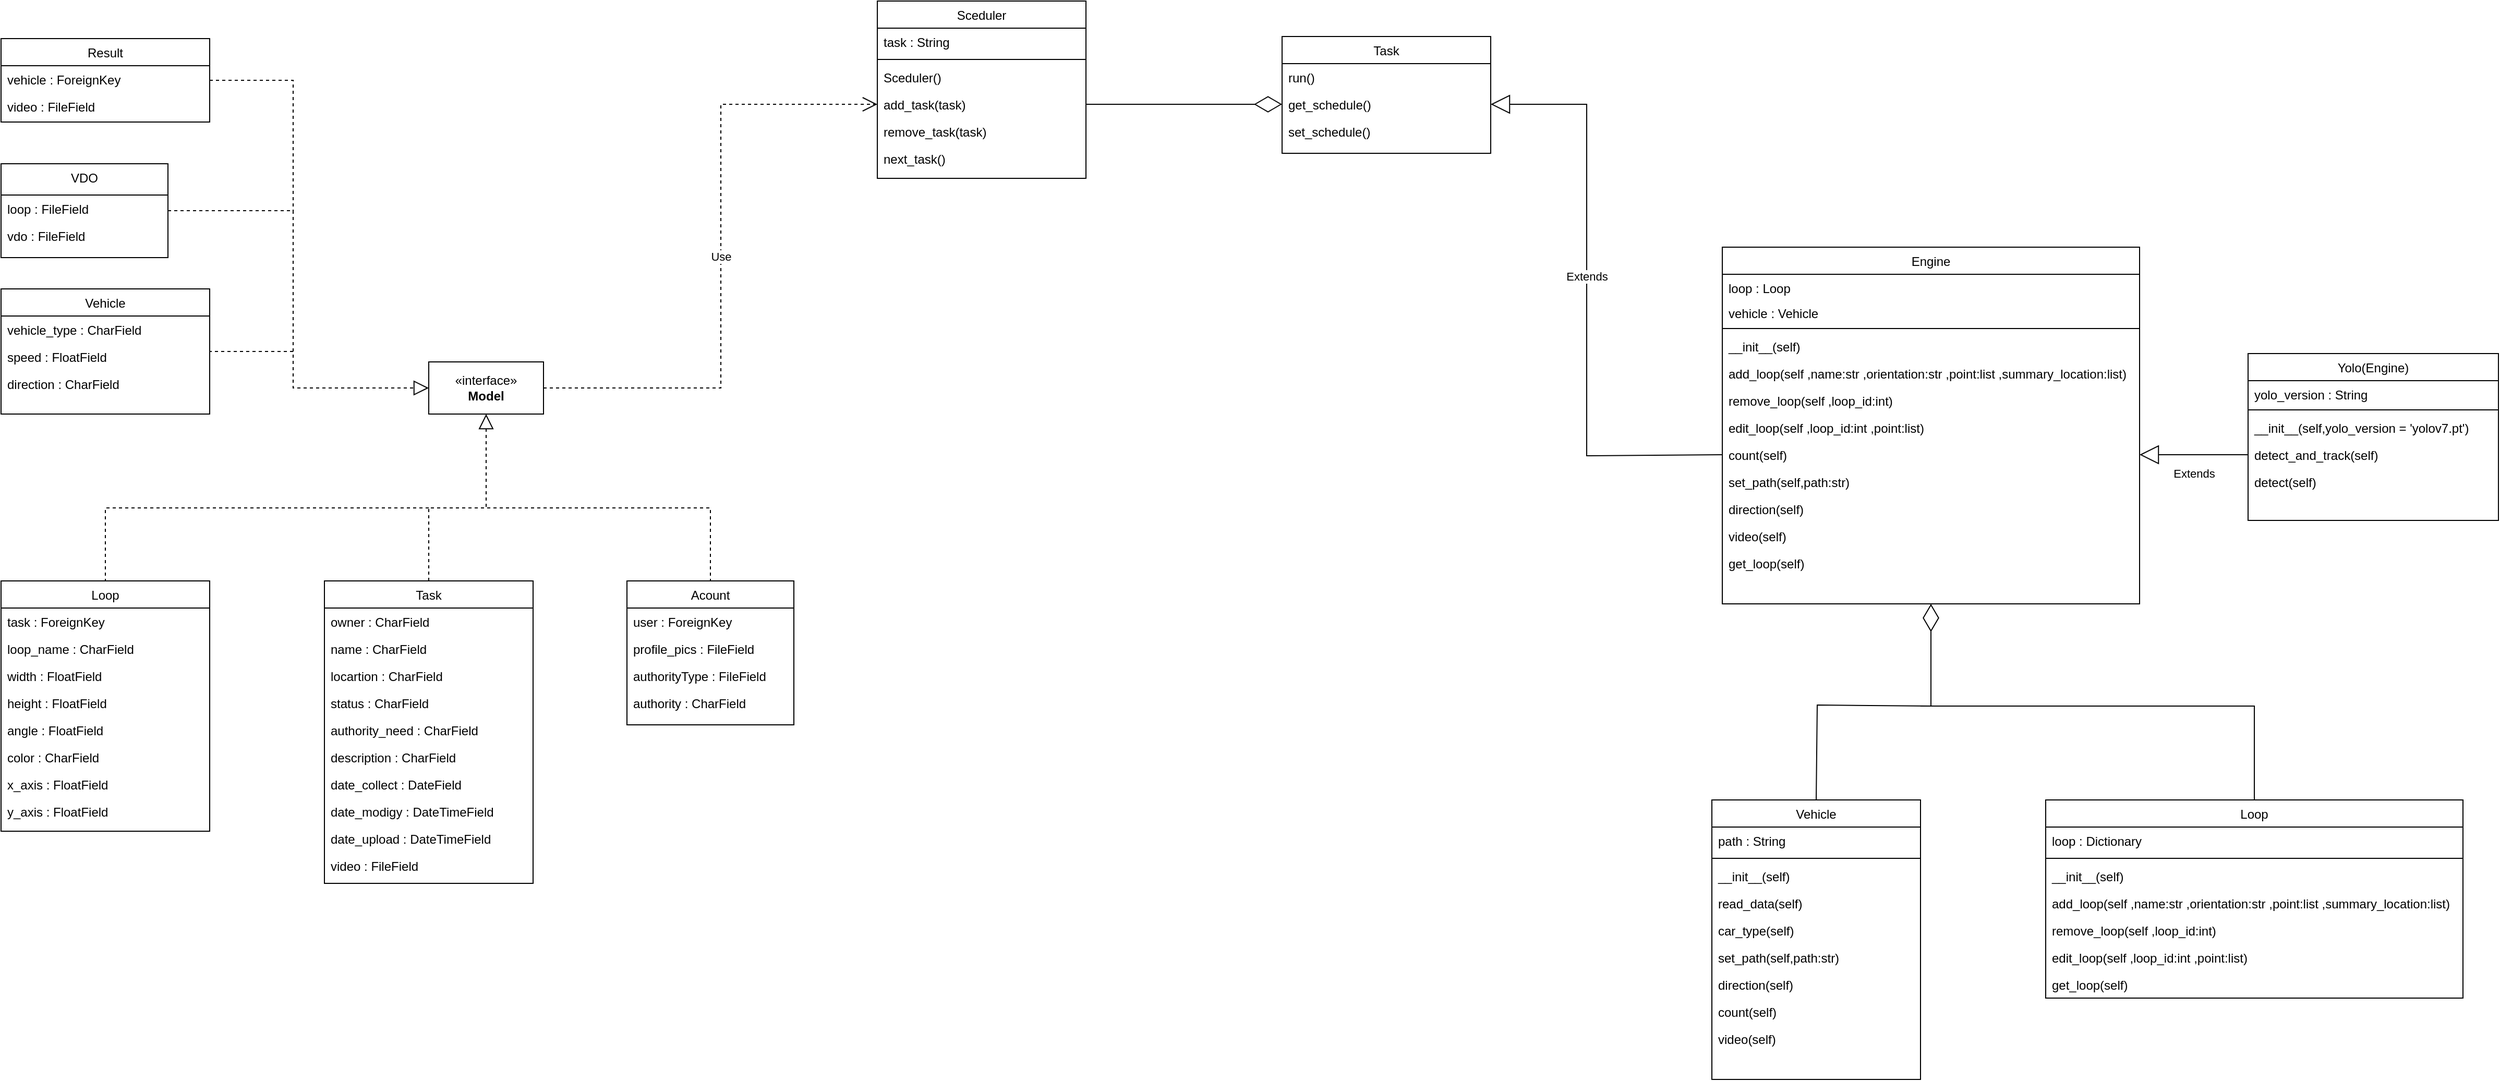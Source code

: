 <mxfile version="20.8.20" type="onedrive"><diagram id="C5RBs43oDa-KdzZeNtuy" name="Page-1"><mxGraphModel grid="0" page="1" gridSize="10" guides="1" tooltips="1" connect="1" arrows="1" fold="1" pageScale="1" pageWidth="827" pageHeight="1169" math="0" shadow="0"><root><mxCell id="WIyWlLk6GJQsqaUBKTNV-0"/><mxCell id="WIyWlLk6GJQsqaUBKTNV-1" parent="WIyWlLk6GJQsqaUBKTNV-0"/><mxCell id="zkfFHV4jXpPFQw0GAbJ--0" value="VDO" style="swimlane;fontStyle=0;align=center;verticalAlign=top;childLayout=stackLayout;horizontal=1;startSize=30;horizontalStack=0;resizeParent=1;resizeLast=0;collapsible=1;marginBottom=0;rounded=0;shadow=0;strokeWidth=1;" vertex="1" parent="WIyWlLk6GJQsqaUBKTNV-1"><mxGeometry x="40" y="200" width="160" height="90" as="geometry"><mxRectangle x="230" y="140" width="160" height="26" as="alternateBounds"/></mxGeometry></mxCell><mxCell id="zkfFHV4jXpPFQw0GAbJ--1" value="loop : FileField" style="text;align=left;verticalAlign=top;spacingLeft=4;spacingRight=4;overflow=hidden;rotatable=0;points=[[0,0.5],[1,0.5]];portConstraint=eastwest;" vertex="1" parent="zkfFHV4jXpPFQw0GAbJ--0"><mxGeometry y="30" width="160" height="26" as="geometry"/></mxCell><mxCell id="zkfFHV4jXpPFQw0GAbJ--2" value="vdo : FileField" style="text;align=left;verticalAlign=top;spacingLeft=4;spacingRight=4;overflow=hidden;rotatable=0;points=[[0,0.5],[1,0.5]];portConstraint=eastwest;rounded=0;shadow=0;html=0;" vertex="1" parent="zkfFHV4jXpPFQw0GAbJ--0"><mxGeometry y="56" width="160" height="26" as="geometry"/></mxCell><mxCell id="zkfFHV4jXpPFQw0GAbJ--6" value="Acount" style="swimlane;fontStyle=0;align=center;verticalAlign=top;childLayout=stackLayout;horizontal=1;startSize=26;horizontalStack=0;resizeParent=1;resizeLast=0;collapsible=1;marginBottom=0;rounded=0;shadow=0;strokeWidth=1;" vertex="1" parent="WIyWlLk6GJQsqaUBKTNV-1"><mxGeometry x="640" y="600" width="160" height="138" as="geometry"><mxRectangle x="130" y="380" width="160" height="26" as="alternateBounds"/></mxGeometry></mxCell><mxCell id="Gx95vsw-3o9qO_8J5K0v-49" value="user : ForeignKey" style="text;align=left;verticalAlign=top;spacingLeft=4;spacingRight=4;overflow=hidden;rotatable=0;points=[[0,0.5],[1,0.5]];portConstraint=eastwest;rounded=0;shadow=0;html=0;" vertex="1" parent="zkfFHV4jXpPFQw0GAbJ--6"><mxGeometry y="26" width="160" height="26" as="geometry"/></mxCell><mxCell id="Gx95vsw-3o9qO_8J5K0v-50" value="profile_pics : FileField" style="text;align=left;verticalAlign=top;spacingLeft=4;spacingRight=4;overflow=hidden;rotatable=0;points=[[0,0.5],[1,0.5]];portConstraint=eastwest;rounded=0;shadow=0;html=0;" vertex="1" parent="zkfFHV4jXpPFQw0GAbJ--6"><mxGeometry y="52" width="160" height="26" as="geometry"/></mxCell><mxCell id="Gx95vsw-3o9qO_8J5K0v-51" value="authorityType : FileField" style="text;align=left;verticalAlign=top;spacingLeft=4;spacingRight=4;overflow=hidden;rotatable=0;points=[[0,0.5],[1,0.5]];portConstraint=eastwest;rounded=0;shadow=0;html=0;" vertex="1" parent="zkfFHV4jXpPFQw0GAbJ--6"><mxGeometry y="78" width="160" height="26" as="geometry"/></mxCell><mxCell id="Gx95vsw-3o9qO_8J5K0v-52" value="authority : CharField" style="text;align=left;verticalAlign=top;spacingLeft=4;spacingRight=4;overflow=hidden;rotatable=0;points=[[0,0.5],[1,0.5]];portConstraint=eastwest;" vertex="1" parent="zkfFHV4jXpPFQw0GAbJ--6"><mxGeometry y="104" width="160" height="26" as="geometry"/></mxCell><mxCell id="zkfFHV4jXpPFQw0GAbJ--17" value="Task" style="swimlane;fontStyle=0;align=center;verticalAlign=top;childLayout=stackLayout;horizontal=1;startSize=26;horizontalStack=0;resizeParent=1;resizeLast=0;collapsible=1;marginBottom=0;rounded=0;shadow=0;strokeWidth=1;" vertex="1" parent="WIyWlLk6GJQsqaUBKTNV-1"><mxGeometry x="350" y="600" width="200" height="290" as="geometry"><mxRectangle x="550" y="140" width="160" height="26" as="alternateBounds"/></mxGeometry></mxCell><mxCell id="zkfFHV4jXpPFQw0GAbJ--18" value="owner : CharField" style="text;align=left;verticalAlign=top;spacingLeft=4;spacingRight=4;overflow=hidden;rotatable=0;points=[[0,0.5],[1,0.5]];portConstraint=eastwest;" vertex="1" parent="zkfFHV4jXpPFQw0GAbJ--17"><mxGeometry y="26" width="200" height="26" as="geometry"/></mxCell><mxCell id="zkfFHV4jXpPFQw0GAbJ--19" value="name : CharField" style="text;align=left;verticalAlign=top;spacingLeft=4;spacingRight=4;overflow=hidden;rotatable=0;points=[[0,0.5],[1,0.5]];portConstraint=eastwest;rounded=0;shadow=0;html=0;" vertex="1" parent="zkfFHV4jXpPFQw0GAbJ--17"><mxGeometry y="52" width="200" height="26" as="geometry"/></mxCell><mxCell id="zkfFHV4jXpPFQw0GAbJ--20" value="locartion : CharField" style="text;align=left;verticalAlign=top;spacingLeft=4;spacingRight=4;overflow=hidden;rotatable=0;points=[[0,0.5],[1,0.5]];portConstraint=eastwest;rounded=0;shadow=0;html=0;" vertex="1" parent="zkfFHV4jXpPFQw0GAbJ--17"><mxGeometry y="78" width="200" height="26" as="geometry"/></mxCell><mxCell id="zkfFHV4jXpPFQw0GAbJ--21" value="status : CharField" style="text;align=left;verticalAlign=top;spacingLeft=4;spacingRight=4;overflow=hidden;rotatable=0;points=[[0,0.5],[1,0.5]];portConstraint=eastwest;rounded=0;shadow=0;html=0;" vertex="1" parent="zkfFHV4jXpPFQw0GAbJ--17"><mxGeometry y="104" width="200" height="26" as="geometry"/></mxCell><mxCell id="zkfFHV4jXpPFQw0GAbJ--22" value="authority_need : CharField" style="text;align=left;verticalAlign=top;spacingLeft=4;spacingRight=4;overflow=hidden;rotatable=0;points=[[0,0.5],[1,0.5]];portConstraint=eastwest;rounded=0;shadow=0;html=0;" vertex="1" parent="zkfFHV4jXpPFQw0GAbJ--17"><mxGeometry y="130" width="200" height="26" as="geometry"/></mxCell><mxCell id="Gx95vsw-3o9qO_8J5K0v-2" value="description : CharField" style="text;align=left;verticalAlign=top;spacingLeft=4;spacingRight=4;overflow=hidden;rotatable=0;points=[[0,0.5],[1,0.5]];portConstraint=eastwest;rounded=0;shadow=0;html=0;" vertex="1" parent="zkfFHV4jXpPFQw0GAbJ--17"><mxGeometry y="156" width="200" height="26" as="geometry"/></mxCell><mxCell id="Gx95vsw-3o9qO_8J5K0v-7" value="date_collect : DateField" style="text;align=left;verticalAlign=top;spacingLeft=4;spacingRight=4;overflow=hidden;rotatable=0;points=[[0,0.5],[1,0.5]];portConstraint=eastwest;rounded=0;shadow=0;html=0;" vertex="1" parent="zkfFHV4jXpPFQw0GAbJ--17"><mxGeometry y="182" width="200" height="26" as="geometry"/></mxCell><mxCell id="Gx95vsw-3o9qO_8J5K0v-8" value="date_modigy : DateTimeField" style="text;align=left;verticalAlign=top;spacingLeft=4;spacingRight=4;overflow=hidden;rotatable=0;points=[[0,0.5],[1,0.5]];portConstraint=eastwest;rounded=0;shadow=0;html=0;" vertex="1" parent="zkfFHV4jXpPFQw0GAbJ--17"><mxGeometry y="208" width="200" height="26" as="geometry"/></mxCell><mxCell id="Gx95vsw-3o9qO_8J5K0v-10" value="date_upload : DateTimeField" style="text;align=left;verticalAlign=top;spacingLeft=4;spacingRight=4;overflow=hidden;rotatable=0;points=[[0,0.5],[1,0.5]];portConstraint=eastwest;rounded=0;shadow=0;html=0;" vertex="1" parent="zkfFHV4jXpPFQw0GAbJ--17"><mxGeometry y="234" width="200" height="26" as="geometry"/></mxCell><mxCell id="Gx95vsw-3o9qO_8J5K0v-11" value="video : FileField" style="text;align=left;verticalAlign=top;spacingLeft=4;spacingRight=4;overflow=hidden;rotatable=0;points=[[0,0.5],[1,0.5]];portConstraint=eastwest;rounded=0;shadow=0;html=0;" vertex="1" parent="zkfFHV4jXpPFQw0GAbJ--17"><mxGeometry y="260" width="200" height="26" as="geometry"/></mxCell><mxCell id="Gx95vsw-3o9qO_8J5K0v-12" value="Vehicle" style="swimlane;fontStyle=0;align=center;verticalAlign=top;childLayout=stackLayout;horizontal=1;startSize=26;horizontalStack=0;resizeParent=1;resizeLast=0;collapsible=1;marginBottom=0;rounded=0;shadow=0;strokeWidth=1;" vertex="1" parent="WIyWlLk6GJQsqaUBKTNV-1"><mxGeometry x="40" y="320" width="200" height="120" as="geometry"><mxRectangle x="550" y="140" width="160" height="26" as="alternateBounds"/></mxGeometry></mxCell><mxCell id="Gx95vsw-3o9qO_8J5K0v-13" value="vehicle_type : CharField" style="text;align=left;verticalAlign=top;spacingLeft=4;spacingRight=4;overflow=hidden;rotatable=0;points=[[0,0.5],[1,0.5]];portConstraint=eastwest;" vertex="1" parent="Gx95vsw-3o9qO_8J5K0v-12"><mxGeometry y="26" width="200" height="26" as="geometry"/></mxCell><mxCell id="Gx95vsw-3o9qO_8J5K0v-14" value="speed : FloatField" style="text;align=left;verticalAlign=top;spacingLeft=4;spacingRight=4;overflow=hidden;rotatable=0;points=[[0,0.5],[1,0.5]];portConstraint=eastwest;rounded=0;shadow=0;html=0;" vertex="1" parent="Gx95vsw-3o9qO_8J5K0v-12"><mxGeometry y="52" width="200" height="26" as="geometry"/></mxCell><mxCell id="Gx95vsw-3o9qO_8J5K0v-23" value="direction : CharField" style="text;align=left;verticalAlign=top;spacingLeft=4;spacingRight=4;overflow=hidden;rotatable=0;points=[[0,0.5],[1,0.5]];portConstraint=eastwest;rounded=0;shadow=0;html=0;" vertex="1" parent="Gx95vsw-3o9qO_8J5K0v-12"><mxGeometry y="78" width="200" height="26" as="geometry"/></mxCell><mxCell id="Gx95vsw-3o9qO_8J5K0v-25" value="Result" style="swimlane;fontStyle=0;align=center;verticalAlign=top;childLayout=stackLayout;horizontal=1;startSize=26;horizontalStack=0;resizeParent=1;resizeLast=0;collapsible=1;marginBottom=0;rounded=0;shadow=0;strokeWidth=1;" vertex="1" parent="WIyWlLk6GJQsqaUBKTNV-1"><mxGeometry x="40" y="80" width="200" height="80" as="geometry"><mxRectangle x="550" y="140" width="160" height="26" as="alternateBounds"/></mxGeometry></mxCell><mxCell id="Gx95vsw-3o9qO_8J5K0v-27" value="vehicle : ForeignKey" style="text;align=left;verticalAlign=top;spacingLeft=4;spacingRight=4;overflow=hidden;rotatable=0;points=[[0,0.5],[1,0.5]];portConstraint=eastwest;rounded=0;shadow=0;html=0;" vertex="1" parent="Gx95vsw-3o9qO_8J5K0v-25"><mxGeometry y="26" width="200" height="26" as="geometry"/></mxCell><mxCell id="Gx95vsw-3o9qO_8J5K0v-29" value="video : FileField" style="text;align=left;verticalAlign=top;spacingLeft=4;spacingRight=4;overflow=hidden;rotatable=0;points=[[0,0.5],[1,0.5]];portConstraint=eastwest;rounded=0;shadow=0;html=0;" vertex="1" parent="Gx95vsw-3o9qO_8J5K0v-25"><mxGeometry y="52" width="200" height="26" as="geometry"/></mxCell><mxCell id="Gx95vsw-3o9qO_8J5K0v-30" value="Loop" style="swimlane;fontStyle=0;align=center;verticalAlign=top;childLayout=stackLayout;horizontal=1;startSize=26;horizontalStack=0;resizeParent=1;resizeLast=0;collapsible=1;marginBottom=0;rounded=0;shadow=0;strokeWidth=1;" vertex="1" parent="WIyWlLk6GJQsqaUBKTNV-1"><mxGeometry x="40" y="600" width="200" height="240" as="geometry"><mxRectangle x="550" y="140" width="160" height="26" as="alternateBounds"/></mxGeometry></mxCell><mxCell id="Gx95vsw-3o9qO_8J5K0v-41" value="task : ForeignKey" style="text;align=left;verticalAlign=top;spacingLeft=4;spacingRight=4;overflow=hidden;rotatable=0;points=[[0,0.5],[1,0.5]];portConstraint=eastwest;rounded=0;shadow=0;html=0;" vertex="1" parent="Gx95vsw-3o9qO_8J5K0v-30"><mxGeometry y="26" width="200" height="26" as="geometry"/></mxCell><mxCell id="Gx95vsw-3o9qO_8J5K0v-42" value="loop_name : CharField" style="text;align=left;verticalAlign=top;spacingLeft=4;spacingRight=4;overflow=hidden;rotatable=0;points=[[0,0.5],[1,0.5]];portConstraint=eastwest;" vertex="1" parent="Gx95vsw-3o9qO_8J5K0v-30"><mxGeometry y="52" width="200" height="26" as="geometry"/></mxCell><mxCell id="Gx95vsw-3o9qO_8J5K0v-43" value="width : FloatField" style="text;align=left;verticalAlign=top;spacingLeft=4;spacingRight=4;overflow=hidden;rotatable=0;points=[[0,0.5],[1,0.5]];portConstraint=eastwest;rounded=0;shadow=0;html=0;" vertex="1" parent="Gx95vsw-3o9qO_8J5K0v-30"><mxGeometry y="78" width="200" height="26" as="geometry"/></mxCell><mxCell id="Gx95vsw-3o9qO_8J5K0v-44" value="height : FloatField" style="text;align=left;verticalAlign=top;spacingLeft=4;spacingRight=4;overflow=hidden;rotatable=0;points=[[0,0.5],[1,0.5]];portConstraint=eastwest;rounded=0;shadow=0;html=0;" vertex="1" parent="Gx95vsw-3o9qO_8J5K0v-30"><mxGeometry y="104" width="200" height="26" as="geometry"/></mxCell><mxCell id="Gx95vsw-3o9qO_8J5K0v-45" value="angle : FloatField" style="text;align=left;verticalAlign=top;spacingLeft=4;spacingRight=4;overflow=hidden;rotatable=0;points=[[0,0.5],[1,0.5]];portConstraint=eastwest;rounded=0;shadow=0;html=0;" vertex="1" parent="Gx95vsw-3o9qO_8J5K0v-30"><mxGeometry y="130" width="200" height="26" as="geometry"/></mxCell><mxCell id="Gx95vsw-3o9qO_8J5K0v-46" value="color : CharField" style="text;align=left;verticalAlign=top;spacingLeft=4;spacingRight=4;overflow=hidden;rotatable=0;points=[[0,0.5],[1,0.5]];portConstraint=eastwest;" vertex="1" parent="Gx95vsw-3o9qO_8J5K0v-30"><mxGeometry y="156" width="200" height="26" as="geometry"/></mxCell><mxCell id="Gx95vsw-3o9qO_8J5K0v-47" value="x_axis : FloatField" style="text;align=left;verticalAlign=top;spacingLeft=4;spacingRight=4;overflow=hidden;rotatable=0;points=[[0,0.5],[1,0.5]];portConstraint=eastwest;rounded=0;shadow=0;html=0;" vertex="1" parent="Gx95vsw-3o9qO_8J5K0v-30"><mxGeometry y="182" width="200" height="26" as="geometry"/></mxCell><mxCell id="Gx95vsw-3o9qO_8J5K0v-48" value="y_axis : FloatField" style="text;align=left;verticalAlign=top;spacingLeft=4;spacingRight=4;overflow=hidden;rotatable=0;points=[[0,0.5],[1,0.5]];portConstraint=eastwest;rounded=0;shadow=0;html=0;" vertex="1" parent="Gx95vsw-3o9qO_8J5K0v-30"><mxGeometry y="208" width="200" height="26" as="geometry"/></mxCell><mxCell id="Gx95vsw-3o9qO_8J5K0v-53" value="Vehicle" style="swimlane;fontStyle=0;align=center;verticalAlign=top;childLayout=stackLayout;horizontal=1;startSize=26;horizontalStack=0;resizeParent=1;resizeLast=0;collapsible=1;marginBottom=0;rounded=0;shadow=0;strokeWidth=1;" vertex="1" parent="WIyWlLk6GJQsqaUBKTNV-1"><mxGeometry x="1680" y="810" width="200" height="268" as="geometry"><mxRectangle x="550" y="140" width="160" height="26" as="alternateBounds"/></mxGeometry></mxCell><mxCell id="Gx95vsw-3o9qO_8J5K0v-54" value="path : String" style="text;align=left;verticalAlign=top;spacingLeft=4;spacingRight=4;overflow=hidden;rotatable=0;points=[[0,0.5],[1,0.5]];portConstraint=eastwest;" vertex="1" parent="Gx95vsw-3o9qO_8J5K0v-53"><mxGeometry y="26" width="200" height="26" as="geometry"/></mxCell><mxCell id="Gx95vsw-3o9qO_8J5K0v-86" value="" style="line;strokeWidth=1;fillColor=none;align=left;verticalAlign=middle;spacingTop=-1;spacingLeft=3;spacingRight=3;rotatable=0;labelPosition=right;points=[];portConstraint=eastwest;strokeColor=inherit;" vertex="1" parent="Gx95vsw-3o9qO_8J5K0v-53"><mxGeometry y="52" width="200" height="8" as="geometry"/></mxCell><mxCell id="Gx95vsw-3o9qO_8J5K0v-113" value="__init__(self)" style="text;align=left;verticalAlign=top;spacingLeft=4;spacingRight=4;overflow=hidden;rotatable=0;points=[[0,0.5],[1,0.5]];portConstraint=eastwest;" vertex="1" parent="Gx95vsw-3o9qO_8J5K0v-53"><mxGeometry y="60" width="200" height="26" as="geometry"/></mxCell><mxCell id="Gx95vsw-3o9qO_8J5K0v-55" value="read_data(self)" style="text;align=left;verticalAlign=top;spacingLeft=4;spacingRight=4;overflow=hidden;rotatable=0;points=[[0,0.5],[1,0.5]];portConstraint=eastwest;rounded=0;shadow=0;html=0;" vertex="1" parent="Gx95vsw-3o9qO_8J5K0v-53"><mxGeometry y="86" width="200" height="26" as="geometry"/></mxCell><mxCell id="Gx95vsw-3o9qO_8J5K0v-56" value="car_type(self)" style="text;align=left;verticalAlign=top;spacingLeft=4;spacingRight=4;overflow=hidden;rotatable=0;points=[[0,0.5],[1,0.5]];portConstraint=eastwest;rounded=0;shadow=0;html=0;" vertex="1" parent="Gx95vsw-3o9qO_8J5K0v-53"><mxGeometry y="112" width="200" height="26" as="geometry"/></mxCell><mxCell id="Gx95vsw-3o9qO_8J5K0v-57" value="set_path(self,path:str)" style="text;align=left;verticalAlign=top;spacingLeft=4;spacingRight=4;overflow=hidden;rotatable=0;points=[[0,0.5],[1,0.5]];portConstraint=eastwest;rounded=0;shadow=0;html=0;" vertex="1" parent="Gx95vsw-3o9qO_8J5K0v-53"><mxGeometry y="138" width="200" height="26" as="geometry"/></mxCell><mxCell id="Gx95vsw-3o9qO_8J5K0v-58" value="direction(self)" style="text;align=left;verticalAlign=top;spacingLeft=4;spacingRight=4;overflow=hidden;rotatable=0;points=[[0,0.5],[1,0.5]];portConstraint=eastwest;rounded=0;shadow=0;html=0;" vertex="1" parent="Gx95vsw-3o9qO_8J5K0v-53"><mxGeometry y="164" width="200" height="26" as="geometry"/></mxCell><mxCell id="Gx95vsw-3o9qO_8J5K0v-59" value="count(self)" style="text;align=left;verticalAlign=top;spacingLeft=4;spacingRight=4;overflow=hidden;rotatable=0;points=[[0,0.5],[1,0.5]];portConstraint=eastwest;rounded=0;shadow=0;html=0;" vertex="1" parent="Gx95vsw-3o9qO_8J5K0v-53"><mxGeometry y="190" width="200" height="26" as="geometry"/></mxCell><mxCell id="Gx95vsw-3o9qO_8J5K0v-60" value="video(self)" style="text;align=left;verticalAlign=top;spacingLeft=4;spacingRight=4;overflow=hidden;rotatable=0;points=[[0,0.5],[1,0.5]];portConstraint=eastwest;rounded=0;shadow=0;html=0;" vertex="1" parent="Gx95vsw-3o9qO_8J5K0v-53"><mxGeometry y="216" width="200" height="26" as="geometry"/></mxCell><mxCell id="Gx95vsw-3o9qO_8J5K0v-61" value="Yolo(Engine)" style="swimlane;fontStyle=0;align=center;verticalAlign=top;childLayout=stackLayout;horizontal=1;startSize=26;horizontalStack=0;resizeParent=1;resizeLast=0;collapsible=1;marginBottom=0;rounded=0;shadow=0;strokeWidth=1;" vertex="1" parent="WIyWlLk6GJQsqaUBKTNV-1"><mxGeometry x="2194" y="382" width="240" height="160" as="geometry"><mxRectangle x="550" y="140" width="160" height="26" as="alternateBounds"/></mxGeometry></mxCell><mxCell id="Gx95vsw-3o9qO_8J5K0v-62" value="yolo_version : String" style="text;align=left;verticalAlign=top;spacingLeft=4;spacingRight=4;overflow=hidden;rotatable=0;points=[[0,0.5],[1,0.5]];portConstraint=eastwest;" vertex="1" parent="Gx95vsw-3o9qO_8J5K0v-61"><mxGeometry y="26" width="240" height="24" as="geometry"/></mxCell><mxCell id="Gx95vsw-3o9qO_8J5K0v-90" value="" style="line;strokeWidth=1;fillColor=none;align=left;verticalAlign=middle;spacingTop=-1;spacingLeft=3;spacingRight=3;rotatable=0;labelPosition=right;points=[];portConstraint=eastwest;strokeColor=inherit;" vertex="1" parent="Gx95vsw-3o9qO_8J5K0v-61"><mxGeometry y="50" width="240" height="8" as="geometry"/></mxCell><mxCell id="Gx95vsw-3o9qO_8J5K0v-114" value="__init__(self,yolo_version = 'yolov7.pt')" style="text;align=left;verticalAlign=top;spacingLeft=4;spacingRight=4;overflow=hidden;rotatable=0;points=[[0,0.5],[1,0.5]];portConstraint=eastwest;" vertex="1" parent="Gx95vsw-3o9qO_8J5K0v-61"><mxGeometry y="58" width="240" height="26" as="geometry"/></mxCell><mxCell id="Gx95vsw-3o9qO_8J5K0v-63" value="detect_and_track(self)" style="text;align=left;verticalAlign=top;spacingLeft=4;spacingRight=4;overflow=hidden;rotatable=0;points=[[0,0.5],[1,0.5]];portConstraint=eastwest;rounded=0;shadow=0;html=0;" vertex="1" parent="Gx95vsw-3o9qO_8J5K0v-61"><mxGeometry y="84" width="240" height="26" as="geometry"/></mxCell><mxCell id="Gx95vsw-3o9qO_8J5K0v-64" value="detect(self)" style="text;align=left;verticalAlign=top;spacingLeft=4;spacingRight=4;overflow=hidden;rotatable=0;points=[[0,0.5],[1,0.5]];portConstraint=eastwest;rounded=0;shadow=0;html=0;" vertex="1" parent="Gx95vsw-3o9qO_8J5K0v-61"><mxGeometry y="110" width="240" height="26" as="geometry"/></mxCell><mxCell id="Gx95vsw-3o9qO_8J5K0v-65" value="Loop" style="swimlane;fontStyle=0;align=center;verticalAlign=top;childLayout=stackLayout;horizontal=1;startSize=26;horizontalStack=0;resizeParent=1;resizeLast=0;collapsible=1;marginBottom=0;rounded=0;shadow=0;strokeWidth=1;" vertex="1" parent="WIyWlLk6GJQsqaUBKTNV-1"><mxGeometry x="2000" y="810" width="400" height="190" as="geometry"><mxRectangle x="550" y="140" width="160" height="26" as="alternateBounds"/></mxGeometry></mxCell><mxCell id="Gx95vsw-3o9qO_8J5K0v-66" value="loop : Dictionary" style="text;align=left;verticalAlign=top;spacingLeft=4;spacingRight=4;overflow=hidden;rotatable=0;points=[[0,0.5],[1,0.5]];portConstraint=eastwest;" vertex="1" parent="Gx95vsw-3o9qO_8J5K0v-65"><mxGeometry y="26" width="400" height="26" as="geometry"/></mxCell><mxCell id="Gx95vsw-3o9qO_8J5K0v-88" value="" style="line;strokeWidth=1;fillColor=none;align=left;verticalAlign=middle;spacingTop=-1;spacingLeft=3;spacingRight=3;rotatable=0;labelPosition=right;points=[];portConstraint=eastwest;strokeColor=inherit;" vertex="1" parent="Gx95vsw-3o9qO_8J5K0v-65"><mxGeometry y="52" width="400" height="8" as="geometry"/></mxCell><mxCell id="Gx95vsw-3o9qO_8J5K0v-89" value="__init__(self)" style="text;align=left;verticalAlign=top;spacingLeft=4;spacingRight=4;overflow=hidden;rotatable=0;points=[[0,0.5],[1,0.5]];portConstraint=eastwest;" vertex="1" parent="Gx95vsw-3o9qO_8J5K0v-65"><mxGeometry y="60" width="400" height="26" as="geometry"/></mxCell><mxCell id="Gx95vsw-3o9qO_8J5K0v-67" value="add_loop(self ,name:str ,orientation:str ,point:list ,summary_location:list)" style="text;align=left;verticalAlign=top;spacingLeft=4;spacingRight=4;overflow=hidden;rotatable=0;points=[[0,0.5],[1,0.5]];portConstraint=eastwest;rounded=0;shadow=0;html=0;" vertex="1" parent="Gx95vsw-3o9qO_8J5K0v-65"><mxGeometry y="86" width="400" height="26" as="geometry"/></mxCell><mxCell id="Gx95vsw-3o9qO_8J5K0v-68" value="remove_loop(self ,loop_id:int)" style="text;align=left;verticalAlign=top;spacingLeft=4;spacingRight=4;overflow=hidden;rotatable=0;points=[[0,0.5],[1,0.5]];portConstraint=eastwest;rounded=0;shadow=0;html=0;" vertex="1" parent="Gx95vsw-3o9qO_8J5K0v-65"><mxGeometry y="112" width="400" height="26" as="geometry"/></mxCell><mxCell id="Gx95vsw-3o9qO_8J5K0v-69" value="edit_loop(self ,loop_id:int ,point:list)" style="text;align=left;verticalAlign=top;spacingLeft=4;spacingRight=4;overflow=hidden;rotatable=0;points=[[0,0.5],[1,0.5]];portConstraint=eastwest;rounded=0;shadow=0;html=0;" vertex="1" parent="Gx95vsw-3o9qO_8J5K0v-65"><mxGeometry y="138" width="400" height="26" as="geometry"/></mxCell><mxCell id="Gx95vsw-3o9qO_8J5K0v-70" value="get_loop(self)" style="text;align=left;verticalAlign=top;spacingLeft=4;spacingRight=4;overflow=hidden;rotatable=0;points=[[0,0.5],[1,0.5]];portConstraint=eastwest;rounded=0;shadow=0;html=0;" vertex="1" parent="Gx95vsw-3o9qO_8J5K0v-65"><mxGeometry y="164" width="400" height="26" as="geometry"/></mxCell><mxCell id="Gx95vsw-3o9qO_8J5K0v-73" value="Engine" style="swimlane;fontStyle=0;align=center;verticalAlign=top;childLayout=stackLayout;horizontal=1;startSize=26;horizontalStack=0;resizeParent=1;resizeLast=0;collapsible=1;marginBottom=0;rounded=0;shadow=0;strokeWidth=1;" vertex="1" parent="WIyWlLk6GJQsqaUBKTNV-1"><mxGeometry x="1690" y="280" width="400" height="342" as="geometry"><mxRectangle x="550" y="140" width="160" height="26" as="alternateBounds"/></mxGeometry></mxCell><mxCell id="Gx95vsw-3o9qO_8J5K0v-93" value="loop : Loop" style="text;align=left;verticalAlign=top;spacingLeft=4;spacingRight=4;overflow=hidden;rotatable=0;points=[[0,0.5],[1,0.5]];portConstraint=eastwest;" vertex="1" parent="Gx95vsw-3o9qO_8J5K0v-73"><mxGeometry y="26" width="400" height="24" as="geometry"/></mxCell><mxCell id="Gx95vsw-3o9qO_8J5K0v-94" value="vehicle : Vehicle" style="text;align=left;verticalAlign=top;spacingLeft=4;spacingRight=4;overflow=hidden;rotatable=0;points=[[0,0.5],[1,0.5]];portConstraint=eastwest;" vertex="1" parent="Gx95vsw-3o9qO_8J5K0v-73"><mxGeometry y="50" width="400" height="24" as="geometry"/></mxCell><mxCell id="Gx95vsw-3o9qO_8J5K0v-95" value="" style="line;strokeWidth=1;fillColor=none;align=left;verticalAlign=middle;spacingTop=-1;spacingLeft=3;spacingRight=3;rotatable=0;labelPosition=right;points=[];portConstraint=eastwest;strokeColor=inherit;" vertex="1" parent="Gx95vsw-3o9qO_8J5K0v-73"><mxGeometry y="74" width="400" height="8" as="geometry"/></mxCell><mxCell id="Gx95vsw-3o9qO_8J5K0v-112" value="__init__(self)" style="text;align=left;verticalAlign=top;spacingLeft=4;spacingRight=4;overflow=hidden;rotatable=0;points=[[0,0.5],[1,0.5]];portConstraint=eastwest;" vertex="1" parent="Gx95vsw-3o9qO_8J5K0v-73"><mxGeometry y="82" width="400" height="26" as="geometry"/></mxCell><mxCell id="Gx95vsw-3o9qO_8J5K0v-81" value="add_loop(self ,name:str ,orientation:str ,point:list ,summary_location:list)" style="text;align=left;verticalAlign=top;spacingLeft=4;spacingRight=4;overflow=hidden;rotatable=0;points=[[0,0.5],[1,0.5]];portConstraint=eastwest;rounded=0;shadow=0;html=0;" vertex="1" parent="Gx95vsw-3o9qO_8J5K0v-73"><mxGeometry y="108" width="400" height="26" as="geometry"/></mxCell><mxCell id="Gx95vsw-3o9qO_8J5K0v-82" value="remove_loop(self ,loop_id:int)" style="text;align=left;verticalAlign=top;spacingLeft=4;spacingRight=4;overflow=hidden;rotatable=0;points=[[0,0.5],[1,0.5]];portConstraint=eastwest;rounded=0;shadow=0;html=0;" vertex="1" parent="Gx95vsw-3o9qO_8J5K0v-73"><mxGeometry y="134" width="400" height="26" as="geometry"/></mxCell><mxCell id="Gx95vsw-3o9qO_8J5K0v-83" value="edit_loop(self ,loop_id:int ,point:list)" style="text;align=left;verticalAlign=top;spacingLeft=4;spacingRight=4;overflow=hidden;rotatable=0;points=[[0,0.5],[1,0.5]];portConstraint=eastwest;rounded=0;shadow=0;html=0;" vertex="1" parent="Gx95vsw-3o9qO_8J5K0v-73"><mxGeometry y="160" width="400" height="26" as="geometry"/></mxCell><mxCell id="Gx95vsw-3o9qO_8J5K0v-75" value="count(self)" style="text;align=left;verticalAlign=top;spacingLeft=4;spacingRight=4;overflow=hidden;rotatable=0;points=[[0,0.5],[1,0.5]];portConstraint=eastwest;rounded=0;shadow=0;html=0;" vertex="1" parent="Gx95vsw-3o9qO_8J5K0v-73"><mxGeometry y="186" width="400" height="26" as="geometry"/></mxCell><mxCell id="Gx95vsw-3o9qO_8J5K0v-77" value="set_path(self,path:str)" style="text;align=left;verticalAlign=top;spacingLeft=4;spacingRight=4;overflow=hidden;rotatable=0;points=[[0,0.5],[1,0.5]];portConstraint=eastwest;rounded=0;shadow=0;html=0;" vertex="1" parent="Gx95vsw-3o9qO_8J5K0v-73"><mxGeometry y="212" width="400" height="26" as="geometry"/></mxCell><mxCell id="Gx95vsw-3o9qO_8J5K0v-78" value="direction(self)" style="text;align=left;verticalAlign=top;spacingLeft=4;spacingRight=4;overflow=hidden;rotatable=0;points=[[0,0.5],[1,0.5]];portConstraint=eastwest;rounded=0;shadow=0;html=0;" vertex="1" parent="Gx95vsw-3o9qO_8J5K0v-73"><mxGeometry y="238" width="400" height="26" as="geometry"/></mxCell><mxCell id="Gx95vsw-3o9qO_8J5K0v-80" value="video(self)" style="text;align=left;verticalAlign=top;spacingLeft=4;spacingRight=4;overflow=hidden;rotatable=0;points=[[0,0.5],[1,0.5]];portConstraint=eastwest;rounded=0;shadow=0;html=0;" vertex="1" parent="Gx95vsw-3o9qO_8J5K0v-73"><mxGeometry y="264" width="400" height="26" as="geometry"/></mxCell><mxCell id="Gx95vsw-3o9qO_8J5K0v-84" value="get_loop(self)" style="text;align=left;verticalAlign=top;spacingLeft=4;spacingRight=4;overflow=hidden;rotatable=0;points=[[0,0.5],[1,0.5]];portConstraint=eastwest;rounded=0;shadow=0;html=0;" vertex="1" parent="Gx95vsw-3o9qO_8J5K0v-73"><mxGeometry y="290" width="400" height="26" as="geometry"/></mxCell><mxCell id="Gx95vsw-3o9qO_8J5K0v-96" value="Task" style="swimlane;fontStyle=0;align=center;verticalAlign=top;childLayout=stackLayout;horizontal=1;startSize=26;horizontalStack=0;resizeParent=1;resizeLast=0;collapsible=1;marginBottom=0;rounded=0;shadow=0;strokeWidth=1;" vertex="1" parent="WIyWlLk6GJQsqaUBKTNV-1"><mxGeometry x="1268" y="78" width="200" height="112" as="geometry"><mxRectangle x="550" y="140" width="160" height="26" as="alternateBounds"/></mxGeometry></mxCell><mxCell id="Gx95vsw-3o9qO_8J5K0v-108" value="run()" style="text;align=left;verticalAlign=top;spacingLeft=4;spacingRight=4;overflow=hidden;rotatable=0;points=[[0,0.5],[1,0.5]];portConstraint=eastwest;rounded=0;shadow=0;html=0;" vertex="1" parent="Gx95vsw-3o9qO_8J5K0v-96"><mxGeometry y="26" width="200" height="26" as="geometry"/></mxCell><mxCell id="Gx95vsw-3o9qO_8J5K0v-97" value="get_schedule()" style="text;align=left;verticalAlign=top;spacingLeft=4;spacingRight=4;overflow=hidden;rotatable=0;points=[[0,0.5],[1,0.5]];portConstraint=eastwest;rounded=0;shadow=0;html=0;" vertex="1" parent="Gx95vsw-3o9qO_8J5K0v-96"><mxGeometry y="52" width="200" height="26" as="geometry"/></mxCell><mxCell id="Gx95vsw-3o9qO_8J5K0v-98" value="set_schedule()" style="text;align=left;verticalAlign=top;spacingLeft=4;spacingRight=4;overflow=hidden;rotatable=0;points=[[0,0.5],[1,0.5]];portConstraint=eastwest;rounded=0;shadow=0;html=0;" vertex="1" parent="Gx95vsw-3o9qO_8J5K0v-96"><mxGeometry y="78" width="200" height="26" as="geometry"/></mxCell><mxCell id="Gx95vsw-3o9qO_8J5K0v-99" value="Sceduler" style="swimlane;fontStyle=0;align=center;verticalAlign=top;childLayout=stackLayout;horizontal=1;startSize=26;horizontalStack=0;resizeParent=1;resizeLast=0;collapsible=1;marginBottom=0;rounded=0;shadow=0;strokeWidth=1;" vertex="1" parent="WIyWlLk6GJQsqaUBKTNV-1"><mxGeometry x="880" y="44" width="200" height="170" as="geometry"><mxRectangle x="550" y="140" width="160" height="26" as="alternateBounds"/></mxGeometry></mxCell><mxCell id="Gx95vsw-3o9qO_8J5K0v-100" value="task : String" style="text;align=left;verticalAlign=top;spacingLeft=4;spacingRight=4;overflow=hidden;rotatable=0;points=[[0,0.5],[1,0.5]];portConstraint=eastwest;rounded=0;shadow=0;html=0;" vertex="1" parent="Gx95vsw-3o9qO_8J5K0v-99"><mxGeometry y="26" width="200" height="26" as="geometry"/></mxCell><mxCell id="Gx95vsw-3o9qO_8J5K0v-110" value="" style="line;strokeWidth=1;fillColor=none;align=left;verticalAlign=middle;spacingTop=-1;spacingLeft=3;spacingRight=3;rotatable=0;labelPosition=right;points=[];portConstraint=eastwest;strokeColor=inherit;" vertex="1" parent="Gx95vsw-3o9qO_8J5K0v-99"><mxGeometry y="52" width="200" height="8" as="geometry"/></mxCell><mxCell id="Gx95vsw-3o9qO_8J5K0v-101" value="Sceduler()" style="text;align=left;verticalAlign=top;spacingLeft=4;spacingRight=4;overflow=hidden;rotatable=0;points=[[0,0.5],[1,0.5]];portConstraint=eastwest;" vertex="1" parent="Gx95vsw-3o9qO_8J5K0v-99"><mxGeometry y="60" width="200" height="26" as="geometry"/></mxCell><mxCell id="Gx95vsw-3o9qO_8J5K0v-102" value="add_task(task)" style="text;align=left;verticalAlign=top;spacingLeft=4;spacingRight=4;overflow=hidden;rotatable=0;points=[[0,0.5],[1,0.5]];portConstraint=eastwest;rounded=0;shadow=0;html=0;" vertex="1" parent="Gx95vsw-3o9qO_8J5K0v-99"><mxGeometry y="86" width="200" height="26" as="geometry"/></mxCell><mxCell id="Gx95vsw-3o9qO_8J5K0v-103" value="remove_task(task)" style="text;align=left;verticalAlign=top;spacingLeft=4;spacingRight=4;overflow=hidden;rotatable=0;points=[[0,0.5],[1,0.5]];portConstraint=eastwest;rounded=0;shadow=0;html=0;" vertex="1" parent="Gx95vsw-3o9qO_8J5K0v-99"><mxGeometry y="112" width="200" height="26" as="geometry"/></mxCell><mxCell id="Gx95vsw-3o9qO_8J5K0v-104" value="next_task()" style="text;align=left;verticalAlign=top;spacingLeft=4;spacingRight=4;overflow=hidden;rotatable=0;points=[[0,0.5],[1,0.5]];portConstraint=eastwest;rounded=0;shadow=0;html=0;" vertex="1" parent="Gx95vsw-3o9qO_8J5K0v-99"><mxGeometry y="138" width="200" height="26" as="geometry"/></mxCell><mxCell id="Gx95vsw-3o9qO_8J5K0v-117" value="Extends" style="endArrow=block;endSize=16;endFill=0;html=1;rounded=0;jumpStyle=none;entryX=1;entryY=0.5;entryDx=0;entryDy=0;exitX=0;exitY=0.5;exitDx=0;exitDy=0;" edge="1" parent="WIyWlLk6GJQsqaUBKTNV-1" source="Gx95vsw-3o9qO_8J5K0v-63" target="Gx95vsw-3o9qO_8J5K0v-75"><mxGeometry y="18" width="160" relative="1" as="geometry"><mxPoint x="2172" y="691" as="sourcePoint"/><mxPoint x="2285" y="582" as="targetPoint"/><Array as="points"><mxPoint x="2142" y="479"/></Array><mxPoint as="offset"/></mxGeometry></mxCell><mxCell id="Gx95vsw-3o9qO_8J5K0v-121" value="" style="endArrow=none;html=1;rounded=0;entryX=0.5;entryY=0;entryDx=0;entryDy=0;" edge="1" parent="WIyWlLk6GJQsqaUBKTNV-1" target="Gx95vsw-3o9qO_8J5K0v-65"><mxGeometry width="50" height="50" relative="1" as="geometry"><mxPoint x="1880" y="720" as="sourcePoint"/><mxPoint x="2040" y="730" as="targetPoint"/><Array as="points"><mxPoint x="2200" y="720"/></Array></mxGeometry></mxCell><mxCell id="Gx95vsw-3o9qO_8J5K0v-122" value="" style="endArrow=diamondThin;endFill=0;endSize=24;html=1;rounded=0;entryX=0.5;entryY=1;entryDx=0;entryDy=0;exitX=0.5;exitY=0;exitDx=0;exitDy=0;" edge="1" parent="WIyWlLk6GJQsqaUBKTNV-1" source="Gx95vsw-3o9qO_8J5K0v-53" target="Gx95vsw-3o9qO_8J5K0v-73"><mxGeometry width="160" relative="1" as="geometry"><mxPoint x="1570" y="645" as="sourcePoint"/><mxPoint x="1577" y="735" as="targetPoint"/><Array as="points"><mxPoint x="1781" y="719"/><mxPoint x="1890" y="720"/></Array></mxGeometry></mxCell><mxCell id="Gx95vsw-3o9qO_8J5K0v-123" value="Extends" style="endArrow=block;endSize=16;endFill=0;html=1;exitX=0;exitY=0.5;exitDx=0;exitDy=0;rounded=0;jumpStyle=none;entryX=1;entryY=0.5;entryDx=0;entryDy=0;" edge="1" parent="WIyWlLk6GJQsqaUBKTNV-1" source="Gx95vsw-3o9qO_8J5K0v-75" target="Gx95vsw-3o9qO_8J5K0v-97"><mxGeometry x="0.083" width="160" relative="1" as="geometry"><mxPoint x="1400" y="498" as="sourcePoint"/><mxPoint x="1430" y="270" as="targetPoint"/><Array as="points"><mxPoint x="1560" y="480"/><mxPoint x="1560" y="143"/></Array><mxPoint as="offset"/></mxGeometry></mxCell><mxCell id="Gx95vsw-3o9qO_8J5K0v-134" value="" style="endArrow=none;html=1;rounded=0;entryX=0.5;entryY=0;entryDx=0;entryDy=0;dashed=1;" edge="1" parent="WIyWlLk6GJQsqaUBKTNV-1" target="zkfFHV4jXpPFQw0GAbJ--6"><mxGeometry width="50" height="50" relative="1" as="geometry"><mxPoint x="500" y="530" as="sourcePoint"/><mxPoint x="720" y="530" as="targetPoint"/><Array as="points"><mxPoint x="720" y="530"/></Array></mxGeometry></mxCell><mxCell id="Gx95vsw-3o9qO_8J5K0v-135" value="" style="endArrow=none;html=1;rounded=0;entryX=0.5;entryY=0;entryDx=0;entryDy=0;dashed=1;" edge="1" parent="WIyWlLk6GJQsqaUBKTNV-1" target="Gx95vsw-3o9qO_8J5K0v-30"><mxGeometry width="50" height="50" relative="1" as="geometry"><mxPoint x="450" y="530" as="sourcePoint"/><mxPoint x="340" y="560" as="targetPoint"/><Array as="points"><mxPoint x="140" y="530"/></Array></mxGeometry></mxCell><mxCell id="Gx95vsw-3o9qO_8J5K0v-138" value="" style="endArrow=none;html=1;rounded=0;entryX=1;entryY=0.5;entryDx=0;entryDy=0;dashed=1;" edge="1" parent="WIyWlLk6GJQsqaUBKTNV-1" target="Gx95vsw-3o9qO_8J5K0v-12"><mxGeometry width="50" height="50" relative="1" as="geometry"><mxPoint x="320" y="380" as="sourcePoint"/><mxPoint x="270" y="350" as="targetPoint"/></mxGeometry></mxCell><mxCell id="Gx95vsw-3o9qO_8J5K0v-139" value="" style="endArrow=none;html=1;rounded=0;exitX=1;exitY=0.5;exitDx=0;exitDy=0;dashed=1;" edge="1" parent="WIyWlLk6GJQsqaUBKTNV-1" source="Gx95vsw-3o9qO_8J5K0v-25"><mxGeometry width="50" height="50" relative="1" as="geometry"><mxPoint x="270" y="120" as="sourcePoint"/><mxPoint x="320" y="250" as="targetPoint"/><Array as="points"><mxPoint x="320" y="120"/></Array></mxGeometry></mxCell><mxCell id="Gx95vsw-3o9qO_8J5K0v-140" value="«interface»&lt;br&gt;&lt;b&gt;Model&lt;/b&gt;" style="html=1;whiteSpace=wrap;" vertex="1" parent="WIyWlLk6GJQsqaUBKTNV-1"><mxGeometry x="450" y="390" width="110" height="50" as="geometry"/></mxCell><mxCell id="Gx95vsw-3o9qO_8J5K0v-142" value="" style="endArrow=block;dashed=1;endFill=0;endSize=12;html=1;rounded=0;entryX=0;entryY=0.5;entryDx=0;entryDy=0;" edge="1" parent="WIyWlLk6GJQsqaUBKTNV-1" target="Gx95vsw-3o9qO_8J5K0v-140"><mxGeometry width="160" relative="1" as="geometry"><mxPoint x="200" y="245" as="sourcePoint"/><mxPoint x="420" y="459.58" as="targetPoint"/><Array as="points"><mxPoint x="320" y="245"/><mxPoint x="320" y="380"/><mxPoint x="320" y="415"/></Array></mxGeometry></mxCell><mxCell id="Gx95vsw-3o9qO_8J5K0v-143" value="" style="endArrow=block;dashed=1;endFill=0;endSize=12;html=1;rounded=0;entryX=0.5;entryY=1;entryDx=0;entryDy=0;exitX=0.5;exitY=0;exitDx=0;exitDy=0;" edge="1" parent="WIyWlLk6GJQsqaUBKTNV-1" source="zkfFHV4jXpPFQw0GAbJ--17" target="Gx95vsw-3o9qO_8J5K0v-140"><mxGeometry width="160" relative="1" as="geometry"><mxPoint x="340" y="520" as="sourcePoint"/><mxPoint x="500" y="520" as="targetPoint"/><Array as="points"><mxPoint x="450" y="530"/><mxPoint x="505" y="530"/></Array></mxGeometry></mxCell><mxCell id="Gx95vsw-3o9qO_8J5K0v-144" value="Use" style="endArrow=open;endSize=12;dashed=1;html=1;rounded=0;exitX=1;exitY=0.5;exitDx=0;exitDy=0;entryX=0;entryY=0.5;entryDx=0;entryDy=0;" edge="1" parent="WIyWlLk6GJQsqaUBKTNV-1" source="Gx95vsw-3o9qO_8J5K0v-140" target="Gx95vsw-3o9qO_8J5K0v-102"><mxGeometry width="160" relative="1" as="geometry"><mxPoint x="570" y="170" as="sourcePoint"/><mxPoint x="730" y="170" as="targetPoint"/><Array as="points"><mxPoint x="730" y="415"/><mxPoint x="730" y="143"/></Array></mxGeometry></mxCell><mxCell id="Gx95vsw-3o9qO_8J5K0v-145" value="" style="endArrow=diamondThin;endFill=0;endSize=24;html=1;rounded=0;exitX=1;exitY=0.5;exitDx=0;exitDy=0;entryX=0;entryY=0.5;entryDx=0;entryDy=0;" edge="1" parent="WIyWlLk6GJQsqaUBKTNV-1" source="Gx95vsw-3o9qO_8J5K0v-102" target="Gx95vsw-3o9qO_8J5K0v-97"><mxGeometry width="160" relative="1" as="geometry"><mxPoint x="1109" y="162" as="sourcePoint"/><mxPoint x="1269" y="162" as="targetPoint"/></mxGeometry></mxCell></root></mxGraphModel></diagram></mxfile>